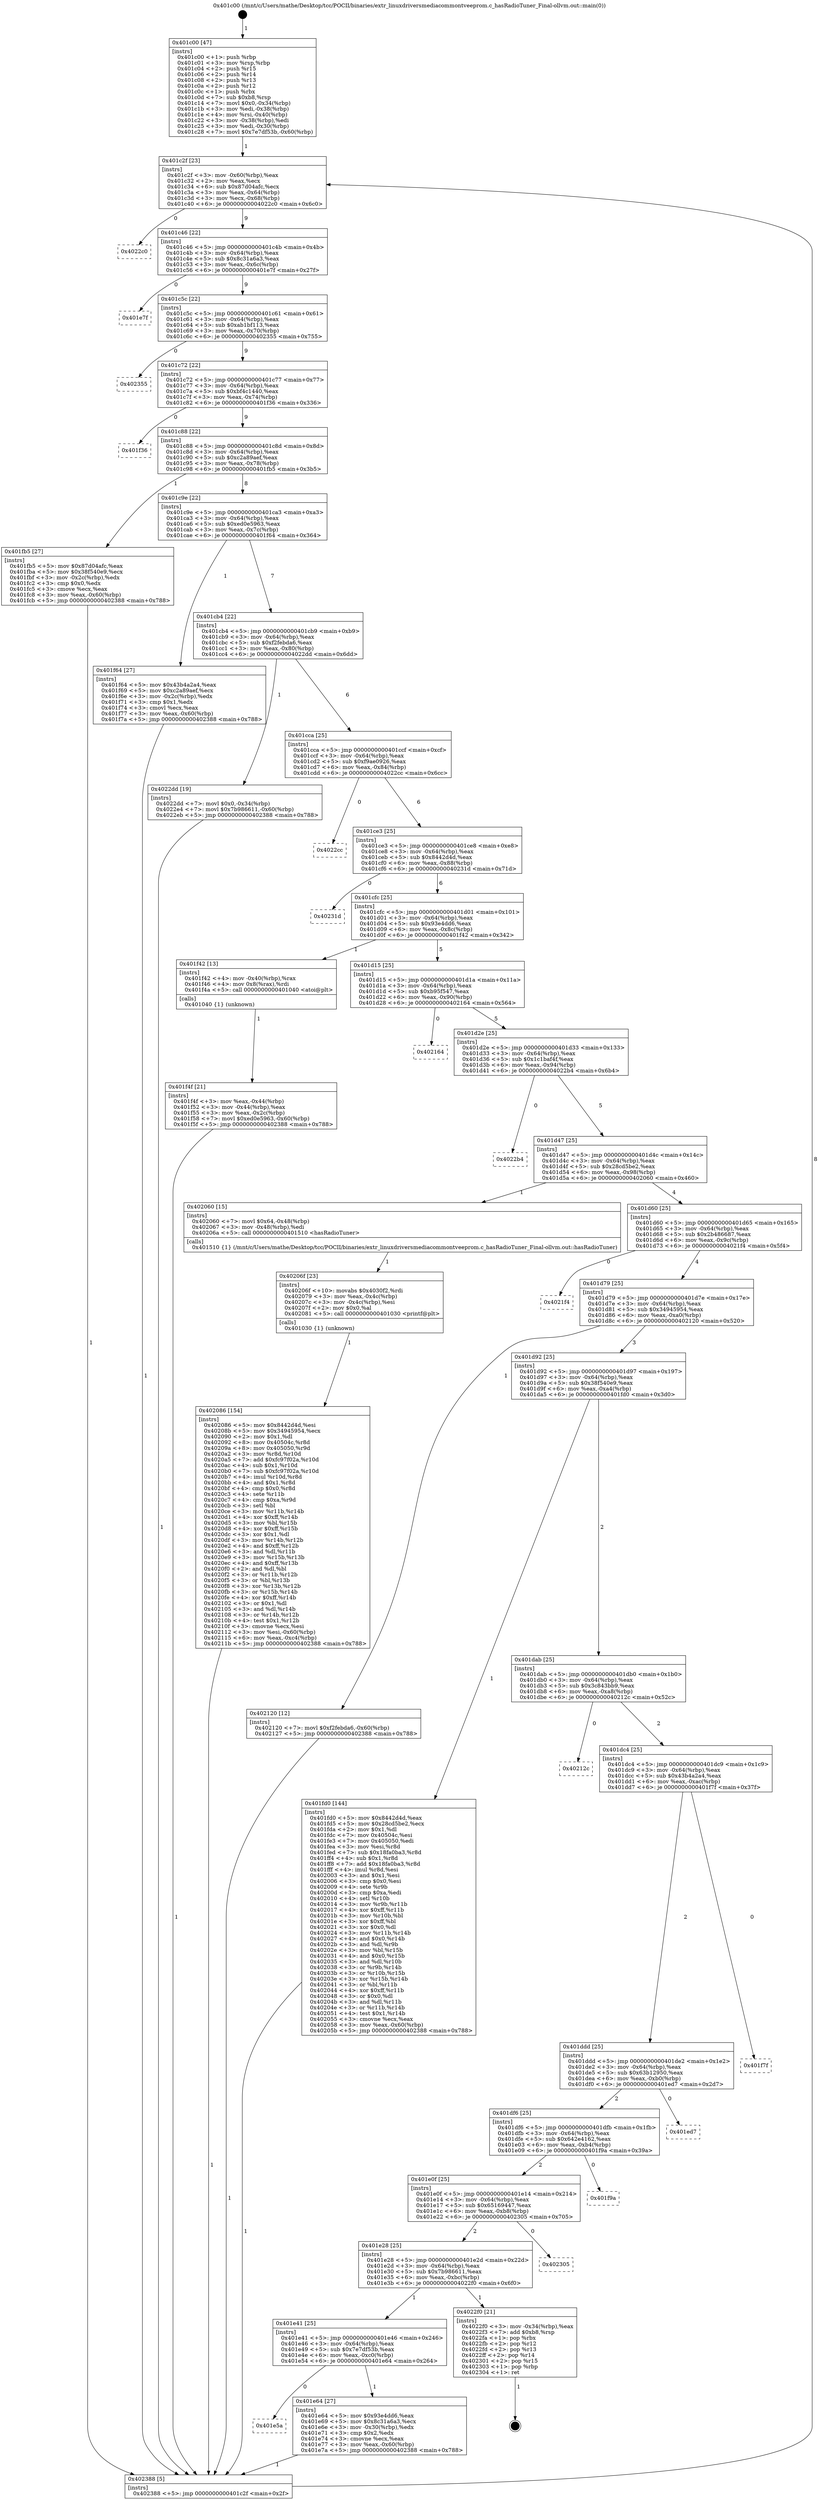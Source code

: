 digraph "0x401c00" {
  label = "0x401c00 (/mnt/c/Users/mathe/Desktop/tcc/POCII/binaries/extr_linuxdriversmediacommontveeprom.c_hasRadioTuner_Final-ollvm.out::main(0))"
  labelloc = "t"
  node[shape=record]

  Entry [label="",width=0.3,height=0.3,shape=circle,fillcolor=black,style=filled]
  "0x401c2f" [label="{
     0x401c2f [23]\l
     | [instrs]\l
     &nbsp;&nbsp;0x401c2f \<+3\>: mov -0x60(%rbp),%eax\l
     &nbsp;&nbsp;0x401c32 \<+2\>: mov %eax,%ecx\l
     &nbsp;&nbsp;0x401c34 \<+6\>: sub $0x87d04afc,%ecx\l
     &nbsp;&nbsp;0x401c3a \<+3\>: mov %eax,-0x64(%rbp)\l
     &nbsp;&nbsp;0x401c3d \<+3\>: mov %ecx,-0x68(%rbp)\l
     &nbsp;&nbsp;0x401c40 \<+6\>: je 00000000004022c0 \<main+0x6c0\>\l
  }"]
  "0x4022c0" [label="{
     0x4022c0\l
  }", style=dashed]
  "0x401c46" [label="{
     0x401c46 [22]\l
     | [instrs]\l
     &nbsp;&nbsp;0x401c46 \<+5\>: jmp 0000000000401c4b \<main+0x4b\>\l
     &nbsp;&nbsp;0x401c4b \<+3\>: mov -0x64(%rbp),%eax\l
     &nbsp;&nbsp;0x401c4e \<+5\>: sub $0x8c31a6a3,%eax\l
     &nbsp;&nbsp;0x401c53 \<+3\>: mov %eax,-0x6c(%rbp)\l
     &nbsp;&nbsp;0x401c56 \<+6\>: je 0000000000401e7f \<main+0x27f\>\l
  }"]
  Exit [label="",width=0.3,height=0.3,shape=circle,fillcolor=black,style=filled,peripheries=2]
  "0x401e7f" [label="{
     0x401e7f\l
  }", style=dashed]
  "0x401c5c" [label="{
     0x401c5c [22]\l
     | [instrs]\l
     &nbsp;&nbsp;0x401c5c \<+5\>: jmp 0000000000401c61 \<main+0x61\>\l
     &nbsp;&nbsp;0x401c61 \<+3\>: mov -0x64(%rbp),%eax\l
     &nbsp;&nbsp;0x401c64 \<+5\>: sub $0xab1bf113,%eax\l
     &nbsp;&nbsp;0x401c69 \<+3\>: mov %eax,-0x70(%rbp)\l
     &nbsp;&nbsp;0x401c6c \<+6\>: je 0000000000402355 \<main+0x755\>\l
  }"]
  "0x402086" [label="{
     0x402086 [154]\l
     | [instrs]\l
     &nbsp;&nbsp;0x402086 \<+5\>: mov $0x8442d4d,%esi\l
     &nbsp;&nbsp;0x40208b \<+5\>: mov $0x34945954,%ecx\l
     &nbsp;&nbsp;0x402090 \<+2\>: mov $0x1,%dl\l
     &nbsp;&nbsp;0x402092 \<+8\>: mov 0x40504c,%r8d\l
     &nbsp;&nbsp;0x40209a \<+8\>: mov 0x405050,%r9d\l
     &nbsp;&nbsp;0x4020a2 \<+3\>: mov %r8d,%r10d\l
     &nbsp;&nbsp;0x4020a5 \<+7\>: add $0xfc97f02a,%r10d\l
     &nbsp;&nbsp;0x4020ac \<+4\>: sub $0x1,%r10d\l
     &nbsp;&nbsp;0x4020b0 \<+7\>: sub $0xfc97f02a,%r10d\l
     &nbsp;&nbsp;0x4020b7 \<+4\>: imul %r10d,%r8d\l
     &nbsp;&nbsp;0x4020bb \<+4\>: and $0x1,%r8d\l
     &nbsp;&nbsp;0x4020bf \<+4\>: cmp $0x0,%r8d\l
     &nbsp;&nbsp;0x4020c3 \<+4\>: sete %r11b\l
     &nbsp;&nbsp;0x4020c7 \<+4\>: cmp $0xa,%r9d\l
     &nbsp;&nbsp;0x4020cb \<+3\>: setl %bl\l
     &nbsp;&nbsp;0x4020ce \<+3\>: mov %r11b,%r14b\l
     &nbsp;&nbsp;0x4020d1 \<+4\>: xor $0xff,%r14b\l
     &nbsp;&nbsp;0x4020d5 \<+3\>: mov %bl,%r15b\l
     &nbsp;&nbsp;0x4020d8 \<+4\>: xor $0xff,%r15b\l
     &nbsp;&nbsp;0x4020dc \<+3\>: xor $0x1,%dl\l
     &nbsp;&nbsp;0x4020df \<+3\>: mov %r14b,%r12b\l
     &nbsp;&nbsp;0x4020e2 \<+4\>: and $0xff,%r12b\l
     &nbsp;&nbsp;0x4020e6 \<+3\>: and %dl,%r11b\l
     &nbsp;&nbsp;0x4020e9 \<+3\>: mov %r15b,%r13b\l
     &nbsp;&nbsp;0x4020ec \<+4\>: and $0xff,%r13b\l
     &nbsp;&nbsp;0x4020f0 \<+2\>: and %dl,%bl\l
     &nbsp;&nbsp;0x4020f2 \<+3\>: or %r11b,%r12b\l
     &nbsp;&nbsp;0x4020f5 \<+3\>: or %bl,%r13b\l
     &nbsp;&nbsp;0x4020f8 \<+3\>: xor %r13b,%r12b\l
     &nbsp;&nbsp;0x4020fb \<+3\>: or %r15b,%r14b\l
     &nbsp;&nbsp;0x4020fe \<+4\>: xor $0xff,%r14b\l
     &nbsp;&nbsp;0x402102 \<+3\>: or $0x1,%dl\l
     &nbsp;&nbsp;0x402105 \<+3\>: and %dl,%r14b\l
     &nbsp;&nbsp;0x402108 \<+3\>: or %r14b,%r12b\l
     &nbsp;&nbsp;0x40210b \<+4\>: test $0x1,%r12b\l
     &nbsp;&nbsp;0x40210f \<+3\>: cmovne %ecx,%esi\l
     &nbsp;&nbsp;0x402112 \<+3\>: mov %esi,-0x60(%rbp)\l
     &nbsp;&nbsp;0x402115 \<+6\>: mov %eax,-0xc4(%rbp)\l
     &nbsp;&nbsp;0x40211b \<+5\>: jmp 0000000000402388 \<main+0x788\>\l
  }"]
  "0x402355" [label="{
     0x402355\l
  }", style=dashed]
  "0x401c72" [label="{
     0x401c72 [22]\l
     | [instrs]\l
     &nbsp;&nbsp;0x401c72 \<+5\>: jmp 0000000000401c77 \<main+0x77\>\l
     &nbsp;&nbsp;0x401c77 \<+3\>: mov -0x64(%rbp),%eax\l
     &nbsp;&nbsp;0x401c7a \<+5\>: sub $0xbf4c1440,%eax\l
     &nbsp;&nbsp;0x401c7f \<+3\>: mov %eax,-0x74(%rbp)\l
     &nbsp;&nbsp;0x401c82 \<+6\>: je 0000000000401f36 \<main+0x336\>\l
  }"]
  "0x40206f" [label="{
     0x40206f [23]\l
     | [instrs]\l
     &nbsp;&nbsp;0x40206f \<+10\>: movabs $0x4030f2,%rdi\l
     &nbsp;&nbsp;0x402079 \<+3\>: mov %eax,-0x4c(%rbp)\l
     &nbsp;&nbsp;0x40207c \<+3\>: mov -0x4c(%rbp),%esi\l
     &nbsp;&nbsp;0x40207f \<+2\>: mov $0x0,%al\l
     &nbsp;&nbsp;0x402081 \<+5\>: call 0000000000401030 \<printf@plt\>\l
     | [calls]\l
     &nbsp;&nbsp;0x401030 \{1\} (unknown)\l
  }"]
  "0x401f36" [label="{
     0x401f36\l
  }", style=dashed]
  "0x401c88" [label="{
     0x401c88 [22]\l
     | [instrs]\l
     &nbsp;&nbsp;0x401c88 \<+5\>: jmp 0000000000401c8d \<main+0x8d\>\l
     &nbsp;&nbsp;0x401c8d \<+3\>: mov -0x64(%rbp),%eax\l
     &nbsp;&nbsp;0x401c90 \<+5\>: sub $0xc2a89aef,%eax\l
     &nbsp;&nbsp;0x401c95 \<+3\>: mov %eax,-0x78(%rbp)\l
     &nbsp;&nbsp;0x401c98 \<+6\>: je 0000000000401fb5 \<main+0x3b5\>\l
  }"]
  "0x401f4f" [label="{
     0x401f4f [21]\l
     | [instrs]\l
     &nbsp;&nbsp;0x401f4f \<+3\>: mov %eax,-0x44(%rbp)\l
     &nbsp;&nbsp;0x401f52 \<+3\>: mov -0x44(%rbp),%eax\l
     &nbsp;&nbsp;0x401f55 \<+3\>: mov %eax,-0x2c(%rbp)\l
     &nbsp;&nbsp;0x401f58 \<+7\>: movl $0xed0e5963,-0x60(%rbp)\l
     &nbsp;&nbsp;0x401f5f \<+5\>: jmp 0000000000402388 \<main+0x788\>\l
  }"]
  "0x401fb5" [label="{
     0x401fb5 [27]\l
     | [instrs]\l
     &nbsp;&nbsp;0x401fb5 \<+5\>: mov $0x87d04afc,%eax\l
     &nbsp;&nbsp;0x401fba \<+5\>: mov $0x38f540e9,%ecx\l
     &nbsp;&nbsp;0x401fbf \<+3\>: mov -0x2c(%rbp),%edx\l
     &nbsp;&nbsp;0x401fc2 \<+3\>: cmp $0x0,%edx\l
     &nbsp;&nbsp;0x401fc5 \<+3\>: cmove %ecx,%eax\l
     &nbsp;&nbsp;0x401fc8 \<+3\>: mov %eax,-0x60(%rbp)\l
     &nbsp;&nbsp;0x401fcb \<+5\>: jmp 0000000000402388 \<main+0x788\>\l
  }"]
  "0x401c9e" [label="{
     0x401c9e [22]\l
     | [instrs]\l
     &nbsp;&nbsp;0x401c9e \<+5\>: jmp 0000000000401ca3 \<main+0xa3\>\l
     &nbsp;&nbsp;0x401ca3 \<+3\>: mov -0x64(%rbp),%eax\l
     &nbsp;&nbsp;0x401ca6 \<+5\>: sub $0xed0e5963,%eax\l
     &nbsp;&nbsp;0x401cab \<+3\>: mov %eax,-0x7c(%rbp)\l
     &nbsp;&nbsp;0x401cae \<+6\>: je 0000000000401f64 \<main+0x364\>\l
  }"]
  "0x401c00" [label="{
     0x401c00 [47]\l
     | [instrs]\l
     &nbsp;&nbsp;0x401c00 \<+1\>: push %rbp\l
     &nbsp;&nbsp;0x401c01 \<+3\>: mov %rsp,%rbp\l
     &nbsp;&nbsp;0x401c04 \<+2\>: push %r15\l
     &nbsp;&nbsp;0x401c06 \<+2\>: push %r14\l
     &nbsp;&nbsp;0x401c08 \<+2\>: push %r13\l
     &nbsp;&nbsp;0x401c0a \<+2\>: push %r12\l
     &nbsp;&nbsp;0x401c0c \<+1\>: push %rbx\l
     &nbsp;&nbsp;0x401c0d \<+7\>: sub $0xb8,%rsp\l
     &nbsp;&nbsp;0x401c14 \<+7\>: movl $0x0,-0x34(%rbp)\l
     &nbsp;&nbsp;0x401c1b \<+3\>: mov %edi,-0x38(%rbp)\l
     &nbsp;&nbsp;0x401c1e \<+4\>: mov %rsi,-0x40(%rbp)\l
     &nbsp;&nbsp;0x401c22 \<+3\>: mov -0x38(%rbp),%edi\l
     &nbsp;&nbsp;0x401c25 \<+3\>: mov %edi,-0x30(%rbp)\l
     &nbsp;&nbsp;0x401c28 \<+7\>: movl $0x7e7df53b,-0x60(%rbp)\l
  }"]
  "0x401f64" [label="{
     0x401f64 [27]\l
     | [instrs]\l
     &nbsp;&nbsp;0x401f64 \<+5\>: mov $0x43b4a2a4,%eax\l
     &nbsp;&nbsp;0x401f69 \<+5\>: mov $0xc2a89aef,%ecx\l
     &nbsp;&nbsp;0x401f6e \<+3\>: mov -0x2c(%rbp),%edx\l
     &nbsp;&nbsp;0x401f71 \<+3\>: cmp $0x1,%edx\l
     &nbsp;&nbsp;0x401f74 \<+3\>: cmovl %ecx,%eax\l
     &nbsp;&nbsp;0x401f77 \<+3\>: mov %eax,-0x60(%rbp)\l
     &nbsp;&nbsp;0x401f7a \<+5\>: jmp 0000000000402388 \<main+0x788\>\l
  }"]
  "0x401cb4" [label="{
     0x401cb4 [22]\l
     | [instrs]\l
     &nbsp;&nbsp;0x401cb4 \<+5\>: jmp 0000000000401cb9 \<main+0xb9\>\l
     &nbsp;&nbsp;0x401cb9 \<+3\>: mov -0x64(%rbp),%eax\l
     &nbsp;&nbsp;0x401cbc \<+5\>: sub $0xf2febda6,%eax\l
     &nbsp;&nbsp;0x401cc1 \<+3\>: mov %eax,-0x80(%rbp)\l
     &nbsp;&nbsp;0x401cc4 \<+6\>: je 00000000004022dd \<main+0x6dd\>\l
  }"]
  "0x402388" [label="{
     0x402388 [5]\l
     | [instrs]\l
     &nbsp;&nbsp;0x402388 \<+5\>: jmp 0000000000401c2f \<main+0x2f\>\l
  }"]
  "0x4022dd" [label="{
     0x4022dd [19]\l
     | [instrs]\l
     &nbsp;&nbsp;0x4022dd \<+7\>: movl $0x0,-0x34(%rbp)\l
     &nbsp;&nbsp;0x4022e4 \<+7\>: movl $0x7b986611,-0x60(%rbp)\l
     &nbsp;&nbsp;0x4022eb \<+5\>: jmp 0000000000402388 \<main+0x788\>\l
  }"]
  "0x401cca" [label="{
     0x401cca [25]\l
     | [instrs]\l
     &nbsp;&nbsp;0x401cca \<+5\>: jmp 0000000000401ccf \<main+0xcf\>\l
     &nbsp;&nbsp;0x401ccf \<+3\>: mov -0x64(%rbp),%eax\l
     &nbsp;&nbsp;0x401cd2 \<+5\>: sub $0xf9ae0926,%eax\l
     &nbsp;&nbsp;0x401cd7 \<+6\>: mov %eax,-0x84(%rbp)\l
     &nbsp;&nbsp;0x401cdd \<+6\>: je 00000000004022cc \<main+0x6cc\>\l
  }"]
  "0x401e5a" [label="{
     0x401e5a\l
  }", style=dashed]
  "0x4022cc" [label="{
     0x4022cc\l
  }", style=dashed]
  "0x401ce3" [label="{
     0x401ce3 [25]\l
     | [instrs]\l
     &nbsp;&nbsp;0x401ce3 \<+5\>: jmp 0000000000401ce8 \<main+0xe8\>\l
     &nbsp;&nbsp;0x401ce8 \<+3\>: mov -0x64(%rbp),%eax\l
     &nbsp;&nbsp;0x401ceb \<+5\>: sub $0x8442d4d,%eax\l
     &nbsp;&nbsp;0x401cf0 \<+6\>: mov %eax,-0x88(%rbp)\l
     &nbsp;&nbsp;0x401cf6 \<+6\>: je 000000000040231d \<main+0x71d\>\l
  }"]
  "0x401e64" [label="{
     0x401e64 [27]\l
     | [instrs]\l
     &nbsp;&nbsp;0x401e64 \<+5\>: mov $0x93e4dd6,%eax\l
     &nbsp;&nbsp;0x401e69 \<+5\>: mov $0x8c31a6a3,%ecx\l
     &nbsp;&nbsp;0x401e6e \<+3\>: mov -0x30(%rbp),%edx\l
     &nbsp;&nbsp;0x401e71 \<+3\>: cmp $0x2,%edx\l
     &nbsp;&nbsp;0x401e74 \<+3\>: cmovne %ecx,%eax\l
     &nbsp;&nbsp;0x401e77 \<+3\>: mov %eax,-0x60(%rbp)\l
     &nbsp;&nbsp;0x401e7a \<+5\>: jmp 0000000000402388 \<main+0x788\>\l
  }"]
  "0x40231d" [label="{
     0x40231d\l
  }", style=dashed]
  "0x401cfc" [label="{
     0x401cfc [25]\l
     | [instrs]\l
     &nbsp;&nbsp;0x401cfc \<+5\>: jmp 0000000000401d01 \<main+0x101\>\l
     &nbsp;&nbsp;0x401d01 \<+3\>: mov -0x64(%rbp),%eax\l
     &nbsp;&nbsp;0x401d04 \<+5\>: sub $0x93e4dd6,%eax\l
     &nbsp;&nbsp;0x401d09 \<+6\>: mov %eax,-0x8c(%rbp)\l
     &nbsp;&nbsp;0x401d0f \<+6\>: je 0000000000401f42 \<main+0x342\>\l
  }"]
  "0x401e41" [label="{
     0x401e41 [25]\l
     | [instrs]\l
     &nbsp;&nbsp;0x401e41 \<+5\>: jmp 0000000000401e46 \<main+0x246\>\l
     &nbsp;&nbsp;0x401e46 \<+3\>: mov -0x64(%rbp),%eax\l
     &nbsp;&nbsp;0x401e49 \<+5\>: sub $0x7e7df53b,%eax\l
     &nbsp;&nbsp;0x401e4e \<+6\>: mov %eax,-0xc0(%rbp)\l
     &nbsp;&nbsp;0x401e54 \<+6\>: je 0000000000401e64 \<main+0x264\>\l
  }"]
  "0x401f42" [label="{
     0x401f42 [13]\l
     | [instrs]\l
     &nbsp;&nbsp;0x401f42 \<+4\>: mov -0x40(%rbp),%rax\l
     &nbsp;&nbsp;0x401f46 \<+4\>: mov 0x8(%rax),%rdi\l
     &nbsp;&nbsp;0x401f4a \<+5\>: call 0000000000401040 \<atoi@plt\>\l
     | [calls]\l
     &nbsp;&nbsp;0x401040 \{1\} (unknown)\l
  }"]
  "0x401d15" [label="{
     0x401d15 [25]\l
     | [instrs]\l
     &nbsp;&nbsp;0x401d15 \<+5\>: jmp 0000000000401d1a \<main+0x11a\>\l
     &nbsp;&nbsp;0x401d1a \<+3\>: mov -0x64(%rbp),%eax\l
     &nbsp;&nbsp;0x401d1d \<+5\>: sub $0xb95f547,%eax\l
     &nbsp;&nbsp;0x401d22 \<+6\>: mov %eax,-0x90(%rbp)\l
     &nbsp;&nbsp;0x401d28 \<+6\>: je 0000000000402164 \<main+0x564\>\l
  }"]
  "0x4022f0" [label="{
     0x4022f0 [21]\l
     | [instrs]\l
     &nbsp;&nbsp;0x4022f0 \<+3\>: mov -0x34(%rbp),%eax\l
     &nbsp;&nbsp;0x4022f3 \<+7\>: add $0xb8,%rsp\l
     &nbsp;&nbsp;0x4022fa \<+1\>: pop %rbx\l
     &nbsp;&nbsp;0x4022fb \<+2\>: pop %r12\l
     &nbsp;&nbsp;0x4022fd \<+2\>: pop %r13\l
     &nbsp;&nbsp;0x4022ff \<+2\>: pop %r14\l
     &nbsp;&nbsp;0x402301 \<+2\>: pop %r15\l
     &nbsp;&nbsp;0x402303 \<+1\>: pop %rbp\l
     &nbsp;&nbsp;0x402304 \<+1\>: ret\l
  }"]
  "0x402164" [label="{
     0x402164\l
  }", style=dashed]
  "0x401d2e" [label="{
     0x401d2e [25]\l
     | [instrs]\l
     &nbsp;&nbsp;0x401d2e \<+5\>: jmp 0000000000401d33 \<main+0x133\>\l
     &nbsp;&nbsp;0x401d33 \<+3\>: mov -0x64(%rbp),%eax\l
     &nbsp;&nbsp;0x401d36 \<+5\>: sub $0x1c1baf4f,%eax\l
     &nbsp;&nbsp;0x401d3b \<+6\>: mov %eax,-0x94(%rbp)\l
     &nbsp;&nbsp;0x401d41 \<+6\>: je 00000000004022b4 \<main+0x6b4\>\l
  }"]
  "0x401e28" [label="{
     0x401e28 [25]\l
     | [instrs]\l
     &nbsp;&nbsp;0x401e28 \<+5\>: jmp 0000000000401e2d \<main+0x22d\>\l
     &nbsp;&nbsp;0x401e2d \<+3\>: mov -0x64(%rbp),%eax\l
     &nbsp;&nbsp;0x401e30 \<+5\>: sub $0x7b986611,%eax\l
     &nbsp;&nbsp;0x401e35 \<+6\>: mov %eax,-0xbc(%rbp)\l
     &nbsp;&nbsp;0x401e3b \<+6\>: je 00000000004022f0 \<main+0x6f0\>\l
  }"]
  "0x4022b4" [label="{
     0x4022b4\l
  }", style=dashed]
  "0x401d47" [label="{
     0x401d47 [25]\l
     | [instrs]\l
     &nbsp;&nbsp;0x401d47 \<+5\>: jmp 0000000000401d4c \<main+0x14c\>\l
     &nbsp;&nbsp;0x401d4c \<+3\>: mov -0x64(%rbp),%eax\l
     &nbsp;&nbsp;0x401d4f \<+5\>: sub $0x28cd5be2,%eax\l
     &nbsp;&nbsp;0x401d54 \<+6\>: mov %eax,-0x98(%rbp)\l
     &nbsp;&nbsp;0x401d5a \<+6\>: je 0000000000402060 \<main+0x460\>\l
  }"]
  "0x402305" [label="{
     0x402305\l
  }", style=dashed]
  "0x402060" [label="{
     0x402060 [15]\l
     | [instrs]\l
     &nbsp;&nbsp;0x402060 \<+7\>: movl $0x64,-0x48(%rbp)\l
     &nbsp;&nbsp;0x402067 \<+3\>: mov -0x48(%rbp),%edi\l
     &nbsp;&nbsp;0x40206a \<+5\>: call 0000000000401510 \<hasRadioTuner\>\l
     | [calls]\l
     &nbsp;&nbsp;0x401510 \{1\} (/mnt/c/Users/mathe/Desktop/tcc/POCII/binaries/extr_linuxdriversmediacommontveeprom.c_hasRadioTuner_Final-ollvm.out::hasRadioTuner)\l
  }"]
  "0x401d60" [label="{
     0x401d60 [25]\l
     | [instrs]\l
     &nbsp;&nbsp;0x401d60 \<+5\>: jmp 0000000000401d65 \<main+0x165\>\l
     &nbsp;&nbsp;0x401d65 \<+3\>: mov -0x64(%rbp),%eax\l
     &nbsp;&nbsp;0x401d68 \<+5\>: sub $0x2b486687,%eax\l
     &nbsp;&nbsp;0x401d6d \<+6\>: mov %eax,-0x9c(%rbp)\l
     &nbsp;&nbsp;0x401d73 \<+6\>: je 00000000004021f4 \<main+0x5f4\>\l
  }"]
  "0x401e0f" [label="{
     0x401e0f [25]\l
     | [instrs]\l
     &nbsp;&nbsp;0x401e0f \<+5\>: jmp 0000000000401e14 \<main+0x214\>\l
     &nbsp;&nbsp;0x401e14 \<+3\>: mov -0x64(%rbp),%eax\l
     &nbsp;&nbsp;0x401e17 \<+5\>: sub $0x65169447,%eax\l
     &nbsp;&nbsp;0x401e1c \<+6\>: mov %eax,-0xb8(%rbp)\l
     &nbsp;&nbsp;0x401e22 \<+6\>: je 0000000000402305 \<main+0x705\>\l
  }"]
  "0x4021f4" [label="{
     0x4021f4\l
  }", style=dashed]
  "0x401d79" [label="{
     0x401d79 [25]\l
     | [instrs]\l
     &nbsp;&nbsp;0x401d79 \<+5\>: jmp 0000000000401d7e \<main+0x17e\>\l
     &nbsp;&nbsp;0x401d7e \<+3\>: mov -0x64(%rbp),%eax\l
     &nbsp;&nbsp;0x401d81 \<+5\>: sub $0x34945954,%eax\l
     &nbsp;&nbsp;0x401d86 \<+6\>: mov %eax,-0xa0(%rbp)\l
     &nbsp;&nbsp;0x401d8c \<+6\>: je 0000000000402120 \<main+0x520\>\l
  }"]
  "0x401f9a" [label="{
     0x401f9a\l
  }", style=dashed]
  "0x402120" [label="{
     0x402120 [12]\l
     | [instrs]\l
     &nbsp;&nbsp;0x402120 \<+7\>: movl $0xf2febda6,-0x60(%rbp)\l
     &nbsp;&nbsp;0x402127 \<+5\>: jmp 0000000000402388 \<main+0x788\>\l
  }"]
  "0x401d92" [label="{
     0x401d92 [25]\l
     | [instrs]\l
     &nbsp;&nbsp;0x401d92 \<+5\>: jmp 0000000000401d97 \<main+0x197\>\l
     &nbsp;&nbsp;0x401d97 \<+3\>: mov -0x64(%rbp),%eax\l
     &nbsp;&nbsp;0x401d9a \<+5\>: sub $0x38f540e9,%eax\l
     &nbsp;&nbsp;0x401d9f \<+6\>: mov %eax,-0xa4(%rbp)\l
     &nbsp;&nbsp;0x401da5 \<+6\>: je 0000000000401fd0 \<main+0x3d0\>\l
  }"]
  "0x401df6" [label="{
     0x401df6 [25]\l
     | [instrs]\l
     &nbsp;&nbsp;0x401df6 \<+5\>: jmp 0000000000401dfb \<main+0x1fb\>\l
     &nbsp;&nbsp;0x401dfb \<+3\>: mov -0x64(%rbp),%eax\l
     &nbsp;&nbsp;0x401dfe \<+5\>: sub $0x642e4162,%eax\l
     &nbsp;&nbsp;0x401e03 \<+6\>: mov %eax,-0xb4(%rbp)\l
     &nbsp;&nbsp;0x401e09 \<+6\>: je 0000000000401f9a \<main+0x39a\>\l
  }"]
  "0x401fd0" [label="{
     0x401fd0 [144]\l
     | [instrs]\l
     &nbsp;&nbsp;0x401fd0 \<+5\>: mov $0x8442d4d,%eax\l
     &nbsp;&nbsp;0x401fd5 \<+5\>: mov $0x28cd5be2,%ecx\l
     &nbsp;&nbsp;0x401fda \<+2\>: mov $0x1,%dl\l
     &nbsp;&nbsp;0x401fdc \<+7\>: mov 0x40504c,%esi\l
     &nbsp;&nbsp;0x401fe3 \<+7\>: mov 0x405050,%edi\l
     &nbsp;&nbsp;0x401fea \<+3\>: mov %esi,%r8d\l
     &nbsp;&nbsp;0x401fed \<+7\>: sub $0x18fa0ba3,%r8d\l
     &nbsp;&nbsp;0x401ff4 \<+4\>: sub $0x1,%r8d\l
     &nbsp;&nbsp;0x401ff8 \<+7\>: add $0x18fa0ba3,%r8d\l
     &nbsp;&nbsp;0x401fff \<+4\>: imul %r8d,%esi\l
     &nbsp;&nbsp;0x402003 \<+3\>: and $0x1,%esi\l
     &nbsp;&nbsp;0x402006 \<+3\>: cmp $0x0,%esi\l
     &nbsp;&nbsp;0x402009 \<+4\>: sete %r9b\l
     &nbsp;&nbsp;0x40200d \<+3\>: cmp $0xa,%edi\l
     &nbsp;&nbsp;0x402010 \<+4\>: setl %r10b\l
     &nbsp;&nbsp;0x402014 \<+3\>: mov %r9b,%r11b\l
     &nbsp;&nbsp;0x402017 \<+4\>: xor $0xff,%r11b\l
     &nbsp;&nbsp;0x40201b \<+3\>: mov %r10b,%bl\l
     &nbsp;&nbsp;0x40201e \<+3\>: xor $0xff,%bl\l
     &nbsp;&nbsp;0x402021 \<+3\>: xor $0x0,%dl\l
     &nbsp;&nbsp;0x402024 \<+3\>: mov %r11b,%r14b\l
     &nbsp;&nbsp;0x402027 \<+4\>: and $0x0,%r14b\l
     &nbsp;&nbsp;0x40202b \<+3\>: and %dl,%r9b\l
     &nbsp;&nbsp;0x40202e \<+3\>: mov %bl,%r15b\l
     &nbsp;&nbsp;0x402031 \<+4\>: and $0x0,%r15b\l
     &nbsp;&nbsp;0x402035 \<+3\>: and %dl,%r10b\l
     &nbsp;&nbsp;0x402038 \<+3\>: or %r9b,%r14b\l
     &nbsp;&nbsp;0x40203b \<+3\>: or %r10b,%r15b\l
     &nbsp;&nbsp;0x40203e \<+3\>: xor %r15b,%r14b\l
     &nbsp;&nbsp;0x402041 \<+3\>: or %bl,%r11b\l
     &nbsp;&nbsp;0x402044 \<+4\>: xor $0xff,%r11b\l
     &nbsp;&nbsp;0x402048 \<+3\>: or $0x0,%dl\l
     &nbsp;&nbsp;0x40204b \<+3\>: and %dl,%r11b\l
     &nbsp;&nbsp;0x40204e \<+3\>: or %r11b,%r14b\l
     &nbsp;&nbsp;0x402051 \<+4\>: test $0x1,%r14b\l
     &nbsp;&nbsp;0x402055 \<+3\>: cmovne %ecx,%eax\l
     &nbsp;&nbsp;0x402058 \<+3\>: mov %eax,-0x60(%rbp)\l
     &nbsp;&nbsp;0x40205b \<+5\>: jmp 0000000000402388 \<main+0x788\>\l
  }"]
  "0x401dab" [label="{
     0x401dab [25]\l
     | [instrs]\l
     &nbsp;&nbsp;0x401dab \<+5\>: jmp 0000000000401db0 \<main+0x1b0\>\l
     &nbsp;&nbsp;0x401db0 \<+3\>: mov -0x64(%rbp),%eax\l
     &nbsp;&nbsp;0x401db3 \<+5\>: sub $0x3c843bb9,%eax\l
     &nbsp;&nbsp;0x401db8 \<+6\>: mov %eax,-0xa8(%rbp)\l
     &nbsp;&nbsp;0x401dbe \<+6\>: je 000000000040212c \<main+0x52c\>\l
  }"]
  "0x401ed7" [label="{
     0x401ed7\l
  }", style=dashed]
  "0x40212c" [label="{
     0x40212c\l
  }", style=dashed]
  "0x401dc4" [label="{
     0x401dc4 [25]\l
     | [instrs]\l
     &nbsp;&nbsp;0x401dc4 \<+5\>: jmp 0000000000401dc9 \<main+0x1c9\>\l
     &nbsp;&nbsp;0x401dc9 \<+3\>: mov -0x64(%rbp),%eax\l
     &nbsp;&nbsp;0x401dcc \<+5\>: sub $0x43b4a2a4,%eax\l
     &nbsp;&nbsp;0x401dd1 \<+6\>: mov %eax,-0xac(%rbp)\l
     &nbsp;&nbsp;0x401dd7 \<+6\>: je 0000000000401f7f \<main+0x37f\>\l
  }"]
  "0x401ddd" [label="{
     0x401ddd [25]\l
     | [instrs]\l
     &nbsp;&nbsp;0x401ddd \<+5\>: jmp 0000000000401de2 \<main+0x1e2\>\l
     &nbsp;&nbsp;0x401de2 \<+3\>: mov -0x64(%rbp),%eax\l
     &nbsp;&nbsp;0x401de5 \<+5\>: sub $0x63b12950,%eax\l
     &nbsp;&nbsp;0x401dea \<+6\>: mov %eax,-0xb0(%rbp)\l
     &nbsp;&nbsp;0x401df0 \<+6\>: je 0000000000401ed7 \<main+0x2d7\>\l
  }"]
  "0x401f7f" [label="{
     0x401f7f\l
  }", style=dashed]
  Entry -> "0x401c00" [label=" 1"]
  "0x401c2f" -> "0x4022c0" [label=" 0"]
  "0x401c2f" -> "0x401c46" [label=" 9"]
  "0x4022f0" -> Exit [label=" 1"]
  "0x401c46" -> "0x401e7f" [label=" 0"]
  "0x401c46" -> "0x401c5c" [label=" 9"]
  "0x4022dd" -> "0x402388" [label=" 1"]
  "0x401c5c" -> "0x402355" [label=" 0"]
  "0x401c5c" -> "0x401c72" [label=" 9"]
  "0x402120" -> "0x402388" [label=" 1"]
  "0x401c72" -> "0x401f36" [label=" 0"]
  "0x401c72" -> "0x401c88" [label=" 9"]
  "0x402086" -> "0x402388" [label=" 1"]
  "0x401c88" -> "0x401fb5" [label=" 1"]
  "0x401c88" -> "0x401c9e" [label=" 8"]
  "0x40206f" -> "0x402086" [label=" 1"]
  "0x401c9e" -> "0x401f64" [label=" 1"]
  "0x401c9e" -> "0x401cb4" [label=" 7"]
  "0x402060" -> "0x40206f" [label=" 1"]
  "0x401cb4" -> "0x4022dd" [label=" 1"]
  "0x401cb4" -> "0x401cca" [label=" 6"]
  "0x401fd0" -> "0x402388" [label=" 1"]
  "0x401cca" -> "0x4022cc" [label=" 0"]
  "0x401cca" -> "0x401ce3" [label=" 6"]
  "0x401fb5" -> "0x402388" [label=" 1"]
  "0x401ce3" -> "0x40231d" [label=" 0"]
  "0x401ce3" -> "0x401cfc" [label=" 6"]
  "0x401f64" -> "0x402388" [label=" 1"]
  "0x401cfc" -> "0x401f42" [label=" 1"]
  "0x401cfc" -> "0x401d15" [label=" 5"]
  "0x401f42" -> "0x401f4f" [label=" 1"]
  "0x401d15" -> "0x402164" [label=" 0"]
  "0x401d15" -> "0x401d2e" [label=" 5"]
  "0x402388" -> "0x401c2f" [label=" 8"]
  "0x401d2e" -> "0x4022b4" [label=" 0"]
  "0x401d2e" -> "0x401d47" [label=" 5"]
  "0x401e64" -> "0x402388" [label=" 1"]
  "0x401d47" -> "0x402060" [label=" 1"]
  "0x401d47" -> "0x401d60" [label=" 4"]
  "0x401e41" -> "0x401e5a" [label=" 0"]
  "0x401d60" -> "0x4021f4" [label=" 0"]
  "0x401d60" -> "0x401d79" [label=" 4"]
  "0x401f4f" -> "0x402388" [label=" 1"]
  "0x401d79" -> "0x402120" [label=" 1"]
  "0x401d79" -> "0x401d92" [label=" 3"]
  "0x401e28" -> "0x401e41" [label=" 1"]
  "0x401d92" -> "0x401fd0" [label=" 1"]
  "0x401d92" -> "0x401dab" [label=" 2"]
  "0x401c00" -> "0x401c2f" [label=" 1"]
  "0x401dab" -> "0x40212c" [label=" 0"]
  "0x401dab" -> "0x401dc4" [label=" 2"]
  "0x401e0f" -> "0x401e28" [label=" 2"]
  "0x401dc4" -> "0x401f7f" [label=" 0"]
  "0x401dc4" -> "0x401ddd" [label=" 2"]
  "0x401e0f" -> "0x402305" [label=" 0"]
  "0x401ddd" -> "0x401ed7" [label=" 0"]
  "0x401ddd" -> "0x401df6" [label=" 2"]
  "0x401e28" -> "0x4022f0" [label=" 1"]
  "0x401df6" -> "0x401f9a" [label=" 0"]
  "0x401df6" -> "0x401e0f" [label=" 2"]
  "0x401e41" -> "0x401e64" [label=" 1"]
}

